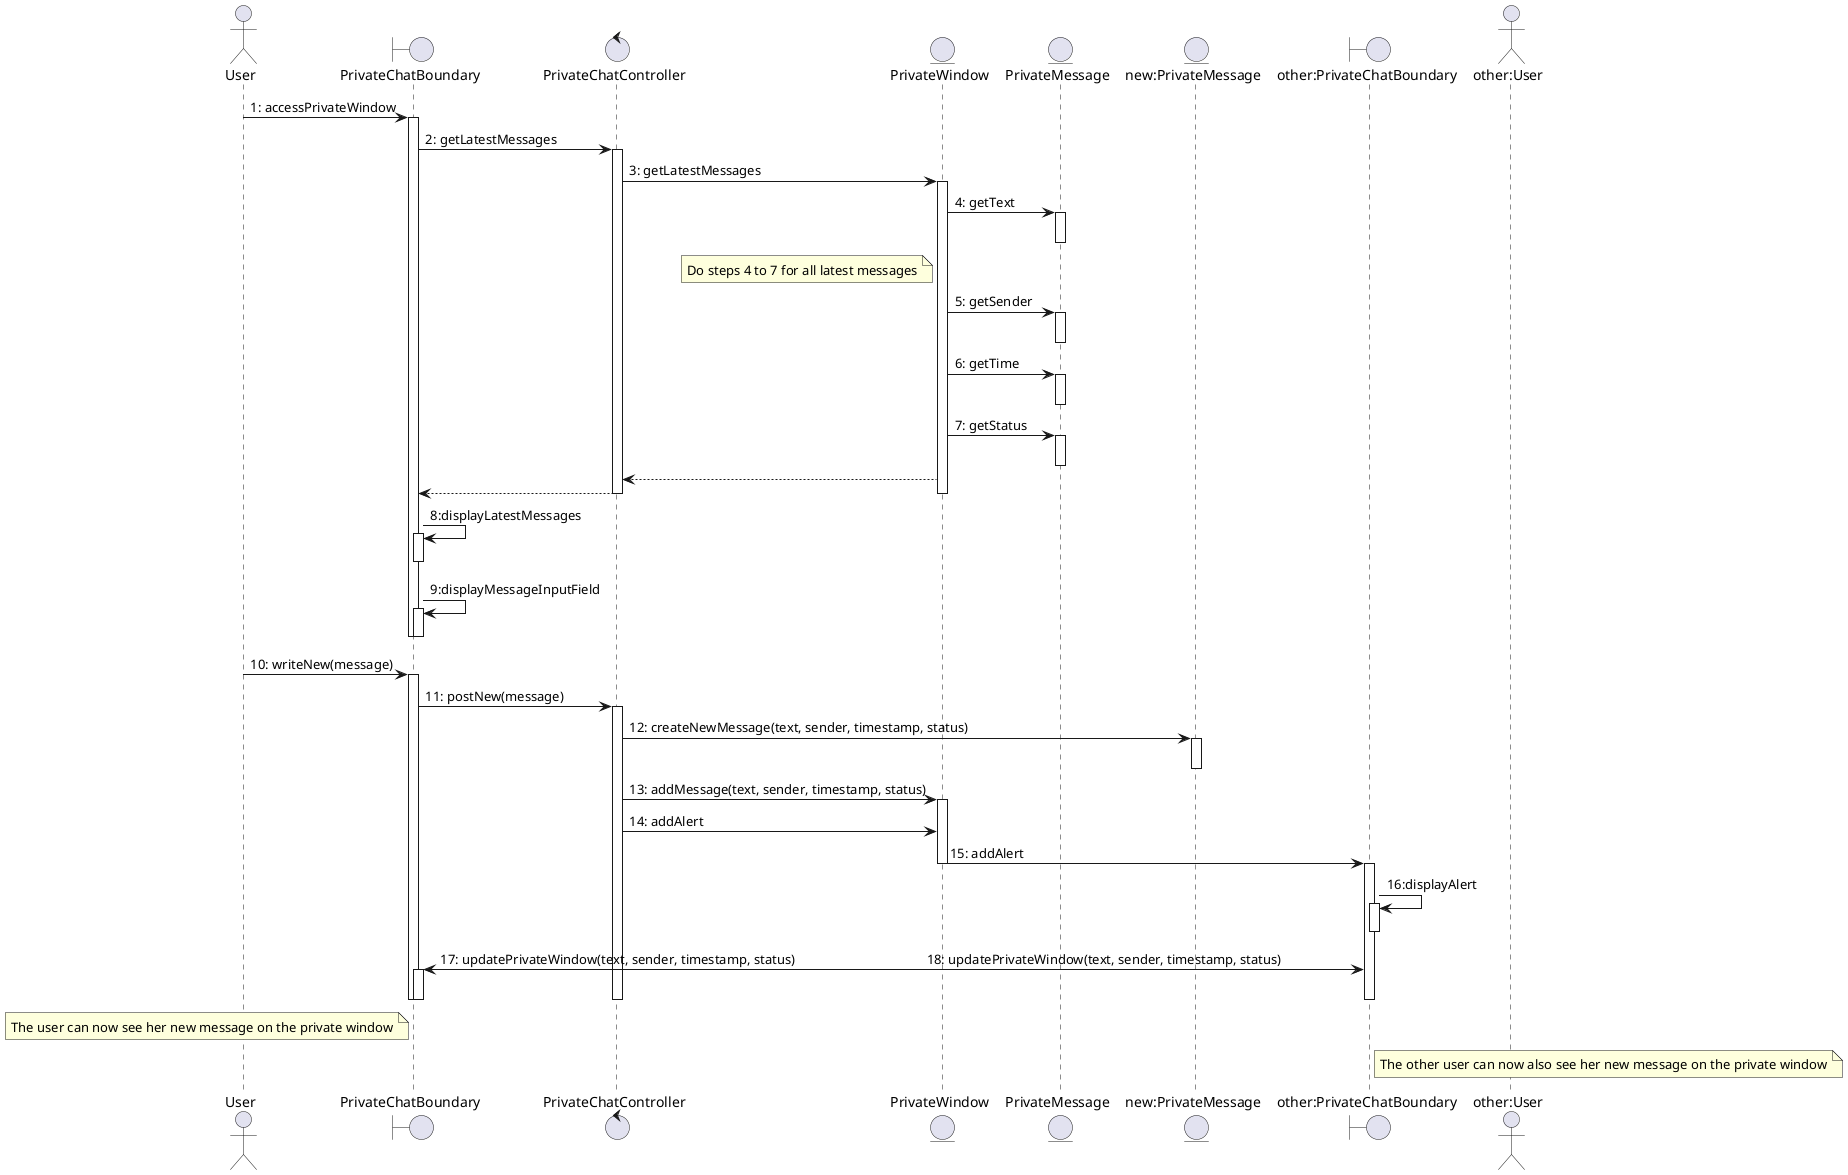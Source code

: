 @startuml
actor User as u
boundary PrivateChatBoundary as pcv
control PrivateChatController as pcc
entity PrivateWindow as pw
entity PrivateMessage as pm
entity "new:PrivateMessage" as npm
boundary "other:PrivateChatBoundary" as opvc
actor "other:User" as ou
u -> pcv: 1: accessPrivateWindow
activate pcv
pcv -> pcc: 2: getLatestMessages
activate pcc
pcc -> pw: 3: getLatestMessages
activate pw
pw -> pm: 4: getText
note left of pw
 Do steps 4 to 7 for all latest messages
end note
activate pm
deactivate pm
pw -> pm: 5: getSender
activate pm
deactivate pm
pw -> pm: 6: getTime
activate pm
deactivate pm
pw -> pm: 7: getStatus
activate pm
deactivate pm
pw --> pcc
pcc --> pcv
deactivate pcc
deactivate pw
pcv -> pcv: 8:displayLatestMessages
activate pcv
deactivate pcv
pcv -> pcv: 9:displayMessageInputField
activate pcv
deactivate pcv
deactivate pcv
u -> pcv: 10: writeNew(message)
activate pcv
pcv -> pcc: 11: postNew(message)
activate pcc
pcc -> npm: 12: createNewMessage(text, sender, timestamp, status)
activate npm
deactivate npm
pcc -> pw: 13: addMessage(text, sender, timestamp, status)
activate pw
pcc -> pw: 14: addAlert
pw -> opvc: 15: addAlert
deactivate pw
activate opvc
opvc -> opvc: 16:displayAlert
activate opvc
deactivate opvc
pcv <-> opvc: 17: updatePrivateWindow(text, sender, timestamp, status)                                       18: updatePrivateWindow(text, sender, timestamp, status)
note left of pcv
 The user can now see her new message on the private window
end note
note right of opvc
 The other user can now also see her new message on the private window
end note
activate pcv
deactivate pcv
deactivate pcc
deactivate opvc
deactivate pcv

@enduml